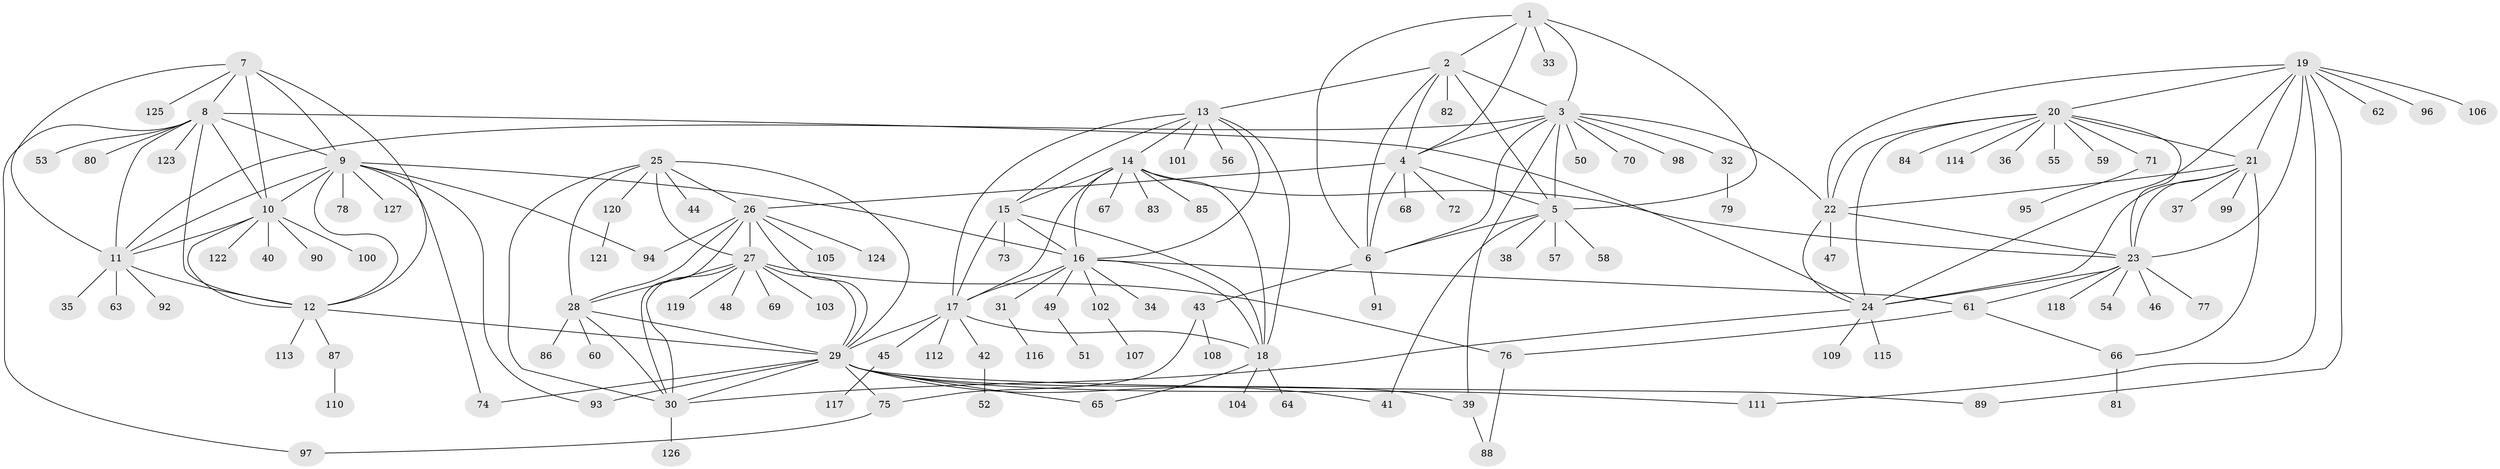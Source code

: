 // Generated by graph-tools (version 1.1) at 2025/15/03/09/25 04:15:54]
// undirected, 127 vertices, 196 edges
graph export_dot {
graph [start="1"]
  node [color=gray90,style=filled];
  1;
  2;
  3;
  4;
  5;
  6;
  7;
  8;
  9;
  10;
  11;
  12;
  13;
  14;
  15;
  16;
  17;
  18;
  19;
  20;
  21;
  22;
  23;
  24;
  25;
  26;
  27;
  28;
  29;
  30;
  31;
  32;
  33;
  34;
  35;
  36;
  37;
  38;
  39;
  40;
  41;
  42;
  43;
  44;
  45;
  46;
  47;
  48;
  49;
  50;
  51;
  52;
  53;
  54;
  55;
  56;
  57;
  58;
  59;
  60;
  61;
  62;
  63;
  64;
  65;
  66;
  67;
  68;
  69;
  70;
  71;
  72;
  73;
  74;
  75;
  76;
  77;
  78;
  79;
  80;
  81;
  82;
  83;
  84;
  85;
  86;
  87;
  88;
  89;
  90;
  91;
  92;
  93;
  94;
  95;
  96;
  97;
  98;
  99;
  100;
  101;
  102;
  103;
  104;
  105;
  106;
  107;
  108;
  109;
  110;
  111;
  112;
  113;
  114;
  115;
  116;
  117;
  118;
  119;
  120;
  121;
  122;
  123;
  124;
  125;
  126;
  127;
  1 -- 2;
  1 -- 3;
  1 -- 4;
  1 -- 5;
  1 -- 6;
  1 -- 33;
  2 -- 3;
  2 -- 4;
  2 -- 5;
  2 -- 6;
  2 -- 13;
  2 -- 82;
  3 -- 4;
  3 -- 5;
  3 -- 6;
  3 -- 11;
  3 -- 22;
  3 -- 32;
  3 -- 39;
  3 -- 50;
  3 -- 70;
  3 -- 98;
  4 -- 5;
  4 -- 6;
  4 -- 26;
  4 -- 68;
  4 -- 72;
  5 -- 6;
  5 -- 38;
  5 -- 41;
  5 -- 57;
  5 -- 58;
  6 -- 43;
  6 -- 91;
  7 -- 8;
  7 -- 9;
  7 -- 10;
  7 -- 11;
  7 -- 12;
  7 -- 125;
  8 -- 9;
  8 -- 10;
  8 -- 11;
  8 -- 12;
  8 -- 24;
  8 -- 53;
  8 -- 80;
  8 -- 97;
  8 -- 123;
  9 -- 10;
  9 -- 11;
  9 -- 12;
  9 -- 16;
  9 -- 74;
  9 -- 78;
  9 -- 93;
  9 -- 94;
  9 -- 127;
  10 -- 11;
  10 -- 12;
  10 -- 40;
  10 -- 90;
  10 -- 100;
  10 -- 122;
  11 -- 12;
  11 -- 35;
  11 -- 63;
  11 -- 92;
  12 -- 29;
  12 -- 87;
  12 -- 113;
  13 -- 14;
  13 -- 15;
  13 -- 16;
  13 -- 17;
  13 -- 18;
  13 -- 56;
  13 -- 101;
  14 -- 15;
  14 -- 16;
  14 -- 17;
  14 -- 18;
  14 -- 23;
  14 -- 67;
  14 -- 83;
  14 -- 85;
  15 -- 16;
  15 -- 17;
  15 -- 18;
  15 -- 73;
  16 -- 17;
  16 -- 18;
  16 -- 31;
  16 -- 34;
  16 -- 49;
  16 -- 61;
  16 -- 102;
  17 -- 18;
  17 -- 29;
  17 -- 42;
  17 -- 45;
  17 -- 112;
  18 -- 64;
  18 -- 65;
  18 -- 104;
  19 -- 20;
  19 -- 21;
  19 -- 22;
  19 -- 23;
  19 -- 24;
  19 -- 62;
  19 -- 89;
  19 -- 96;
  19 -- 106;
  19 -- 111;
  20 -- 21;
  20 -- 22;
  20 -- 23;
  20 -- 24;
  20 -- 36;
  20 -- 55;
  20 -- 59;
  20 -- 71;
  20 -- 84;
  20 -- 114;
  21 -- 22;
  21 -- 23;
  21 -- 24;
  21 -- 37;
  21 -- 66;
  21 -- 99;
  22 -- 23;
  22 -- 24;
  22 -- 47;
  23 -- 24;
  23 -- 46;
  23 -- 54;
  23 -- 61;
  23 -- 77;
  23 -- 118;
  24 -- 30;
  24 -- 109;
  24 -- 115;
  25 -- 26;
  25 -- 27;
  25 -- 28;
  25 -- 29;
  25 -- 30;
  25 -- 44;
  25 -- 120;
  26 -- 27;
  26 -- 28;
  26 -- 29;
  26 -- 30;
  26 -- 94;
  26 -- 105;
  26 -- 124;
  27 -- 28;
  27 -- 29;
  27 -- 30;
  27 -- 48;
  27 -- 69;
  27 -- 76;
  27 -- 103;
  27 -- 119;
  28 -- 29;
  28 -- 30;
  28 -- 60;
  28 -- 86;
  29 -- 30;
  29 -- 39;
  29 -- 41;
  29 -- 65;
  29 -- 74;
  29 -- 75;
  29 -- 89;
  29 -- 93;
  29 -- 111;
  30 -- 126;
  31 -- 116;
  32 -- 79;
  39 -- 88;
  42 -- 52;
  43 -- 75;
  43 -- 108;
  45 -- 117;
  49 -- 51;
  61 -- 66;
  61 -- 76;
  66 -- 81;
  71 -- 95;
  75 -- 97;
  76 -- 88;
  87 -- 110;
  102 -- 107;
  120 -- 121;
}
